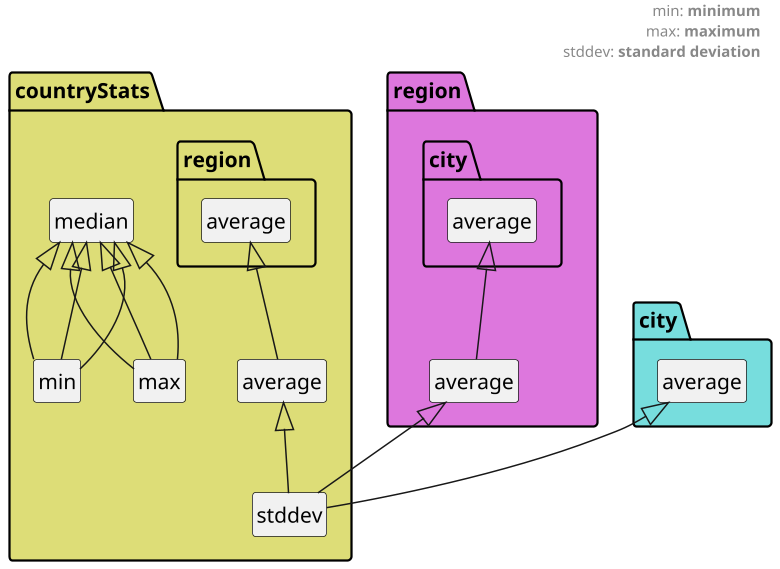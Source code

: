 @startuml

scale 1.5

hide circles
hide members

header
min: <b>minimum</b>
max: <b>maximum</b>
stddev: <b>standard deviation</b>
endheader


namespace countryStats #DD7 {
    median <|-- min
    median <|-- max
    average <|-- stddev
    region.average <|-- average
}

namespace region #D7D {
    median <|-- min
    median <|-- max
    average <|-- stddev
    city.average <|-- average
}

namespace city #7DD  {
    median <|-- min
    median <|-- max
    average <|-- stddev
}
@enduml